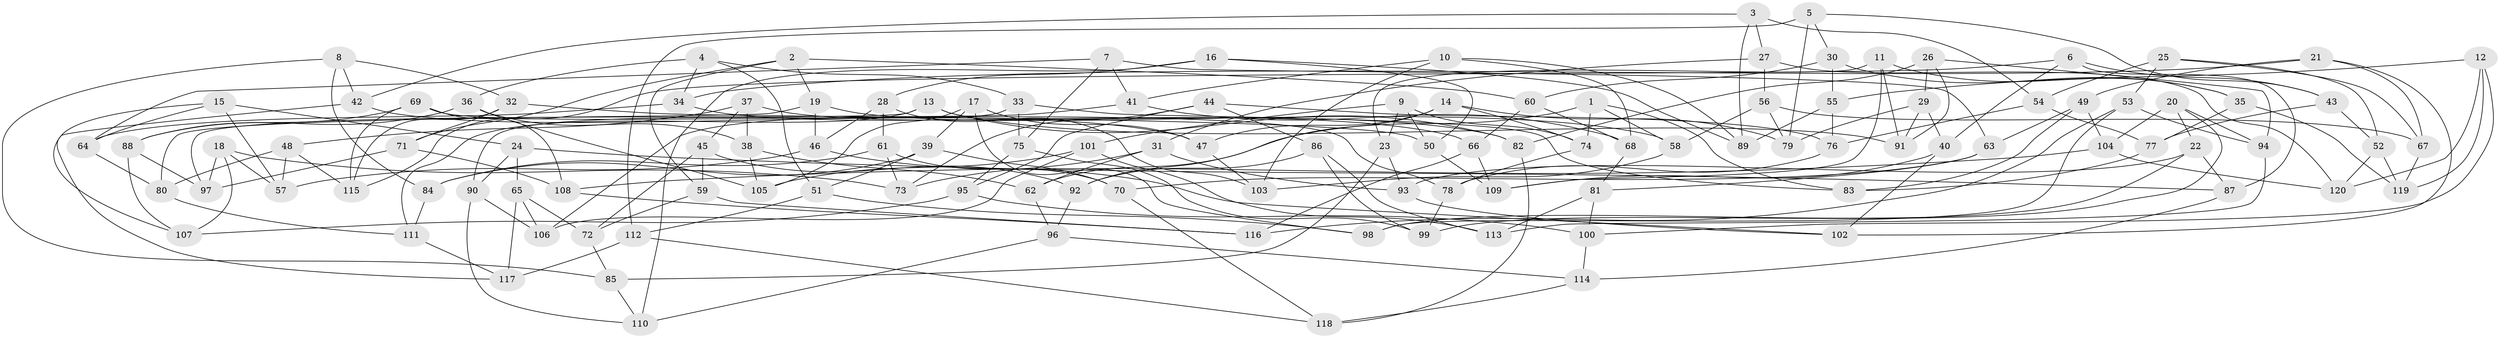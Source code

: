 // Generated by graph-tools (version 1.1) at 2025/57/03/09/25 04:57:57]
// undirected, 120 vertices, 240 edges
graph export_dot {
graph [start="1"]
  node [color=gray90,style=filled];
  1;
  2;
  3;
  4;
  5;
  6;
  7;
  8;
  9;
  10;
  11;
  12;
  13;
  14;
  15;
  16;
  17;
  18;
  19;
  20;
  21;
  22;
  23;
  24;
  25;
  26;
  27;
  28;
  29;
  30;
  31;
  32;
  33;
  34;
  35;
  36;
  37;
  38;
  39;
  40;
  41;
  42;
  43;
  44;
  45;
  46;
  47;
  48;
  49;
  50;
  51;
  52;
  53;
  54;
  55;
  56;
  57;
  58;
  59;
  60;
  61;
  62;
  63;
  64;
  65;
  66;
  67;
  68;
  69;
  70;
  71;
  72;
  73;
  74;
  75;
  76;
  77;
  78;
  79;
  80;
  81;
  82;
  83;
  84;
  85;
  86;
  87;
  88;
  89;
  90;
  91;
  92;
  93;
  94;
  95;
  96;
  97;
  98;
  99;
  100;
  101;
  102;
  103;
  104;
  105;
  106;
  107;
  108;
  109;
  110;
  111;
  112;
  113;
  114;
  115;
  116;
  117;
  118;
  119;
  120;
  1 -- 83;
  1 -- 58;
  1 -- 74;
  1 -- 62;
  2 -- 60;
  2 -- 19;
  2 -- 71;
  2 -- 59;
  3 -- 54;
  3 -- 27;
  3 -- 42;
  3 -- 89;
  4 -- 51;
  4 -- 36;
  4 -- 34;
  4 -- 33;
  5 -- 43;
  5 -- 79;
  5 -- 30;
  5 -- 112;
  6 -- 87;
  6 -- 43;
  6 -- 40;
  6 -- 115;
  7 -- 41;
  7 -- 64;
  7 -- 75;
  7 -- 63;
  8 -- 84;
  8 -- 42;
  8 -- 32;
  8 -- 85;
  9 -- 101;
  9 -- 74;
  9 -- 23;
  9 -- 50;
  10 -- 89;
  10 -- 68;
  10 -- 103;
  10 -- 41;
  11 -- 91;
  11 -- 23;
  11 -- 109;
  11 -- 35;
  12 -- 100;
  12 -- 119;
  12 -- 55;
  12 -- 120;
  13 -- 91;
  13 -- 111;
  13 -- 97;
  13 -- 82;
  14 -- 74;
  14 -- 92;
  14 -- 79;
  14 -- 47;
  15 -- 64;
  15 -- 24;
  15 -- 57;
  15 -- 107;
  16 -- 89;
  16 -- 110;
  16 -- 50;
  16 -- 28;
  17 -- 47;
  17 -- 98;
  17 -- 105;
  17 -- 39;
  18 -- 57;
  18 -- 107;
  18 -- 73;
  18 -- 97;
  19 -- 80;
  19 -- 46;
  19 -- 58;
  20 -- 104;
  20 -- 94;
  20 -- 22;
  20 -- 99;
  21 -- 102;
  21 -- 34;
  21 -- 49;
  21 -- 67;
  22 -- 93;
  22 -- 87;
  22 -- 98;
  23 -- 85;
  23 -- 93;
  24 -- 65;
  24 -- 90;
  24 -- 87;
  25 -- 53;
  25 -- 52;
  25 -- 67;
  25 -- 54;
  26 -- 82;
  26 -- 91;
  26 -- 29;
  26 -- 94;
  27 -- 31;
  27 -- 56;
  27 -- 120;
  28 -- 61;
  28 -- 103;
  28 -- 46;
  29 -- 91;
  29 -- 79;
  29 -- 40;
  30 -- 55;
  30 -- 60;
  30 -- 35;
  31 -- 93;
  31 -- 73;
  31 -- 62;
  32 -- 50;
  32 -- 115;
  32 -- 71;
  33 -- 90;
  33 -- 83;
  33 -- 75;
  34 -- 66;
  34 -- 64;
  35 -- 119;
  35 -- 77;
  36 -- 105;
  36 -- 38;
  36 -- 88;
  37 -- 38;
  37 -- 45;
  37 -- 48;
  37 -- 82;
  38 -- 62;
  38 -- 105;
  39 -- 84;
  39 -- 51;
  39 -- 70;
  40 -- 109;
  40 -- 102;
  41 -- 68;
  41 -- 106;
  42 -- 117;
  42 -- 47;
  43 -- 52;
  43 -- 77;
  44 -- 73;
  44 -- 86;
  44 -- 76;
  44 -- 95;
  45 -- 92;
  45 -- 59;
  45 -- 72;
  46 -- 102;
  46 -- 57;
  47 -- 103;
  48 -- 80;
  48 -- 57;
  48 -- 115;
  49 -- 83;
  49 -- 104;
  49 -- 63;
  50 -- 109;
  51 -- 112;
  51 -- 98;
  52 -- 119;
  52 -- 120;
  53 -- 116;
  53 -- 98;
  53 -- 94;
  54 -- 77;
  54 -- 76;
  55 -- 76;
  55 -- 89;
  56 -- 79;
  56 -- 58;
  56 -- 67;
  58 -- 103;
  59 -- 116;
  59 -- 72;
  60 -- 66;
  60 -- 68;
  61 -- 84;
  61 -- 73;
  61 -- 70;
  62 -- 96;
  63 -- 70;
  63 -- 81;
  64 -- 80;
  65 -- 117;
  65 -- 72;
  65 -- 106;
  66 -- 109;
  66 -- 116;
  67 -- 119;
  68 -- 81;
  69 -- 108;
  69 -- 78;
  69 -- 88;
  69 -- 115;
  70 -- 118;
  71 -- 108;
  71 -- 97;
  72 -- 85;
  74 -- 78;
  75 -- 95;
  75 -- 99;
  76 -- 78;
  77 -- 83;
  78 -- 99;
  80 -- 111;
  81 -- 100;
  81 -- 113;
  82 -- 118;
  84 -- 111;
  85 -- 110;
  86 -- 99;
  86 -- 113;
  86 -- 92;
  87 -- 114;
  88 -- 107;
  88 -- 97;
  90 -- 106;
  90 -- 110;
  92 -- 96;
  93 -- 102;
  94 -- 113;
  95 -- 107;
  95 -- 100;
  96 -- 110;
  96 -- 114;
  100 -- 114;
  101 -- 106;
  101 -- 105;
  101 -- 113;
  104 -- 108;
  104 -- 120;
  108 -- 116;
  111 -- 117;
  112 -- 117;
  112 -- 118;
  114 -- 118;
}
